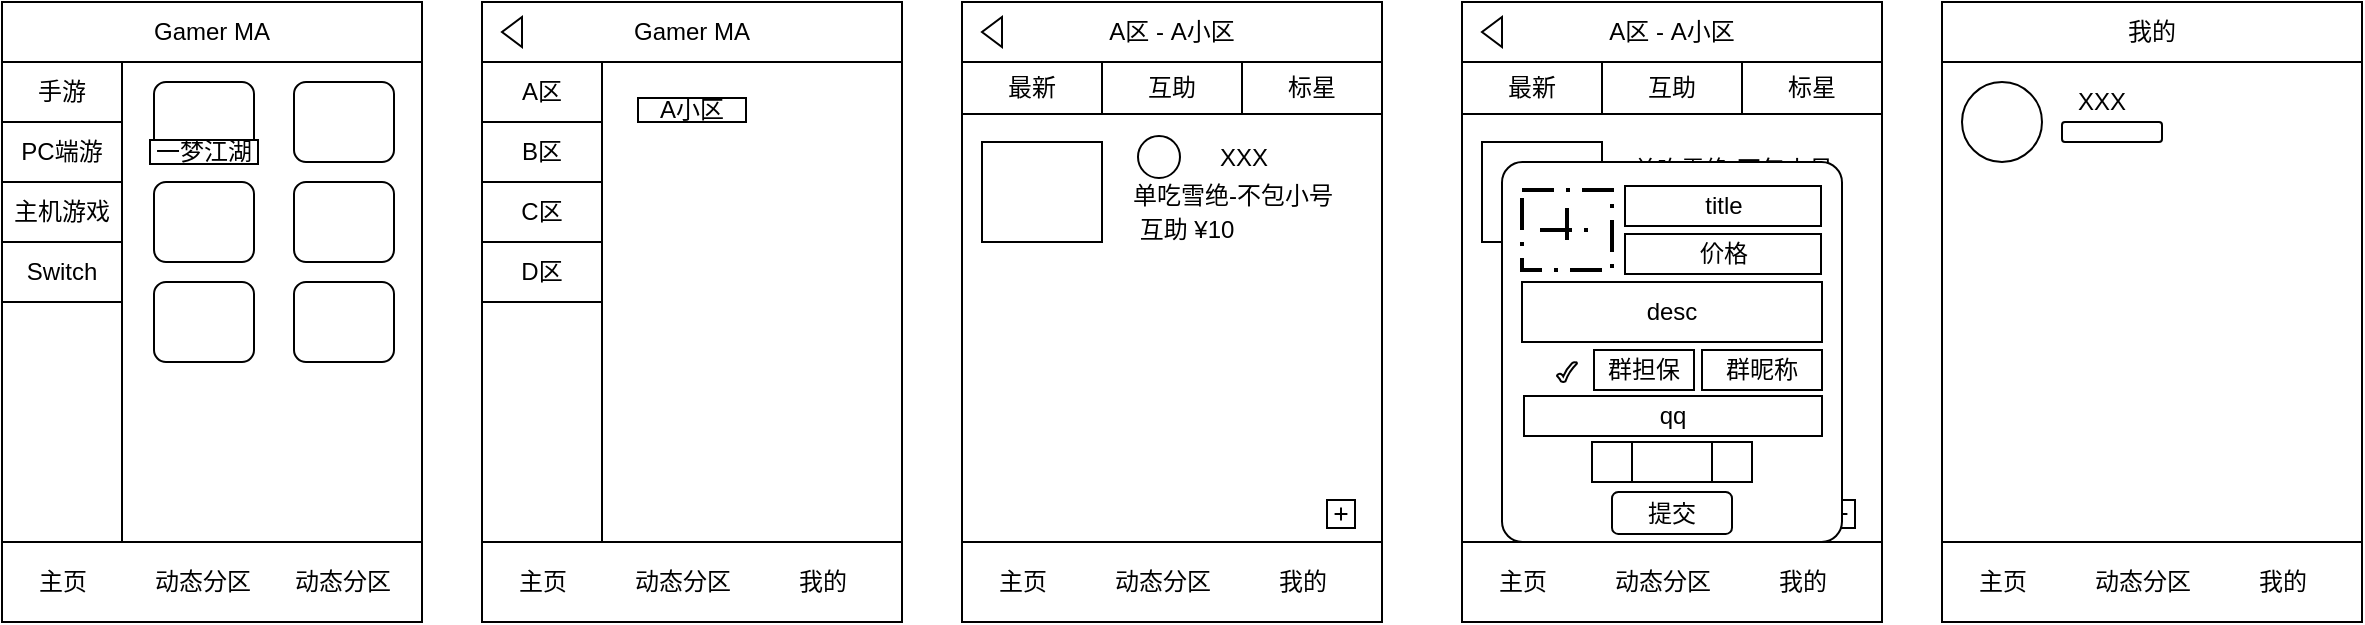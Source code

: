 <mxfile version="14.5.10" type="github">
  <diagram id="Ht1M8jgEwFfnCIfOTk4-" name="Page-1">
    <mxGraphModel dx="652" dy="480" grid="1" gridSize="10" guides="1" tooltips="1" connect="1" arrows="1" fold="1" page="1" pageScale="1" pageWidth="1654" pageHeight="1169" math="0" shadow="0">
      <root>
        <mxCell id="0" />
        <mxCell id="1" parent="0" />
        <mxCell id="PlXQNkt-mmc8tBjGb6YG-133" value="" style="rounded=0;whiteSpace=wrap;html=1;" vertex="1" parent="1">
          <mxGeometry x="1000" y="70" width="210" height="60" as="geometry" />
        </mxCell>
        <mxCell id="PlXQNkt-mmc8tBjGb6YG-1" value="" style="rounded=0;whiteSpace=wrap;html=1;" vertex="1" parent="1">
          <mxGeometry x="270" y="40" width="210" height="310" as="geometry" />
        </mxCell>
        <mxCell id="PlXQNkt-mmc8tBjGb6YG-4" value="" style="rounded=0;whiteSpace=wrap;html=1;" vertex="1" parent="1">
          <mxGeometry x="270" y="70" width="60" height="240" as="geometry" />
        </mxCell>
        <mxCell id="PlXQNkt-mmc8tBjGb6YG-2" value="Gamer MA" style="rounded=0;whiteSpace=wrap;html=1;" vertex="1" parent="1">
          <mxGeometry x="270" y="40" width="210" height="30" as="geometry" />
        </mxCell>
        <mxCell id="PlXQNkt-mmc8tBjGb6YG-6" value="" style="rounded=0;whiteSpace=wrap;html=1;" vertex="1" parent="1">
          <mxGeometry x="270" y="310" width="210" height="40" as="geometry" />
        </mxCell>
        <mxCell id="PlXQNkt-mmc8tBjGb6YG-15" value="A区" style="rounded=0;whiteSpace=wrap;html=1;" vertex="1" parent="1">
          <mxGeometry x="270" y="70" width="60" height="30" as="geometry" />
        </mxCell>
        <mxCell id="PlXQNkt-mmc8tBjGb6YG-16" value="C区" style="rounded=0;whiteSpace=wrap;html=1;" vertex="1" parent="1">
          <mxGeometry x="270" y="130" width="60" height="30" as="geometry" />
        </mxCell>
        <mxCell id="PlXQNkt-mmc8tBjGb6YG-17" value="D区" style="rounded=0;whiteSpace=wrap;html=1;" vertex="1" parent="1">
          <mxGeometry x="270" y="160" width="60" height="30" as="geometry" />
        </mxCell>
        <mxCell id="PlXQNkt-mmc8tBjGb6YG-19" value="B区" style="rounded=0;whiteSpace=wrap;html=1;" vertex="1" parent="1">
          <mxGeometry x="270" y="100" width="60" height="30" as="geometry" />
        </mxCell>
        <mxCell id="PlXQNkt-mmc8tBjGb6YG-23" value="" style="rounded=0;whiteSpace=wrap;html=1;" vertex="1" parent="1">
          <mxGeometry x="30" y="40" width="210" height="310" as="geometry" />
        </mxCell>
        <mxCell id="PlXQNkt-mmc8tBjGb6YG-24" value="" style="rounded=0;whiteSpace=wrap;html=1;" vertex="1" parent="1">
          <mxGeometry x="30" y="70" width="60" height="240" as="geometry" />
        </mxCell>
        <mxCell id="PlXQNkt-mmc8tBjGb6YG-25" value="Gamer MA" style="rounded=0;whiteSpace=wrap;html=1;" vertex="1" parent="1">
          <mxGeometry x="30" y="40" width="210" height="30" as="geometry" />
        </mxCell>
        <mxCell id="PlXQNkt-mmc8tBjGb6YG-26" value="" style="rounded=0;whiteSpace=wrap;html=1;" vertex="1" parent="1">
          <mxGeometry x="30" y="310" width="210" height="40" as="geometry" />
        </mxCell>
        <mxCell id="PlXQNkt-mmc8tBjGb6YG-27" value="" style="rounded=1;whiteSpace=wrap;html=1;" vertex="1" parent="1">
          <mxGeometry x="106" y="130" width="50" height="40" as="geometry" />
        </mxCell>
        <mxCell id="PlXQNkt-mmc8tBjGb6YG-28" value="" style="rounded=1;whiteSpace=wrap;html=1;" vertex="1" parent="1">
          <mxGeometry x="176" y="130" width="50" height="40" as="geometry" />
        </mxCell>
        <mxCell id="PlXQNkt-mmc8tBjGb6YG-29" value="" style="rounded=1;whiteSpace=wrap;html=1;" vertex="1" parent="1">
          <mxGeometry x="106" y="80" width="50" height="40" as="geometry" />
        </mxCell>
        <mxCell id="PlXQNkt-mmc8tBjGb6YG-30" value="" style="rounded=1;whiteSpace=wrap;html=1;" vertex="1" parent="1">
          <mxGeometry x="176" y="80" width="50" height="40" as="geometry" />
        </mxCell>
        <mxCell id="PlXQNkt-mmc8tBjGb6YG-31" value="" style="rounded=1;whiteSpace=wrap;html=1;" vertex="1" parent="1">
          <mxGeometry x="106" y="180" width="50" height="40" as="geometry" />
        </mxCell>
        <mxCell id="PlXQNkt-mmc8tBjGb6YG-32" value="" style="rounded=1;whiteSpace=wrap;html=1;" vertex="1" parent="1">
          <mxGeometry x="176" y="180" width="50" height="40" as="geometry" />
        </mxCell>
        <mxCell id="PlXQNkt-mmc8tBjGb6YG-33" value="手游" style="rounded=0;whiteSpace=wrap;html=1;" vertex="1" parent="1">
          <mxGeometry x="30" y="70" width="60" height="30" as="geometry" />
        </mxCell>
        <mxCell id="PlXQNkt-mmc8tBjGb6YG-34" value="主机游戏" style="rounded=0;whiteSpace=wrap;html=1;" vertex="1" parent="1">
          <mxGeometry x="30" y="130" width="60" height="30" as="geometry" />
        </mxCell>
        <mxCell id="PlXQNkt-mmc8tBjGb6YG-35" value="Switch" style="rounded=0;whiteSpace=wrap;html=1;" vertex="1" parent="1">
          <mxGeometry x="30" y="160" width="60" height="30" as="geometry" />
        </mxCell>
        <mxCell id="PlXQNkt-mmc8tBjGb6YG-36" value="PC端游" style="rounded=0;whiteSpace=wrap;html=1;" vertex="1" parent="1">
          <mxGeometry x="30" y="100" width="60" height="30" as="geometry" />
        </mxCell>
        <mxCell id="PlXQNkt-mmc8tBjGb6YG-37" value="一梦江湖" style="rounded=0;whiteSpace=wrap;html=1;" vertex="1" parent="1">
          <mxGeometry x="104" y="109" width="54" height="12" as="geometry" />
        </mxCell>
        <mxCell id="PlXQNkt-mmc8tBjGb6YG-38" value="" style="html=1;shadow=0;dashed=0;align=center;verticalAlign=middle;shape=mxgraph.arrows2.arrow;dy=0.6;dx=40;flipH=1;notch=0;" vertex="1" parent="1">
          <mxGeometry x="280" y="47.5" width="10" height="15" as="geometry" />
        </mxCell>
        <mxCell id="PlXQNkt-mmc8tBjGb6YG-22" value="A小区" style="rounded=0;whiteSpace=wrap;html=1;" vertex="1" parent="1">
          <mxGeometry x="348" y="88" width="54" height="12" as="geometry" />
        </mxCell>
        <mxCell id="PlXQNkt-mmc8tBjGb6YG-46" value="主页" style="text;html=1;resizable=0;autosize=1;align=center;verticalAlign=middle;points=[];fillColor=none;strokeColor=none;rounded=0;" vertex="1" parent="1">
          <mxGeometry x="40" y="320" width="40" height="20" as="geometry" />
        </mxCell>
        <mxCell id="PlXQNkt-mmc8tBjGb6YG-49" value="动态分区" style="text;html=1;resizable=0;autosize=1;align=center;verticalAlign=middle;points=[];fillColor=none;strokeColor=none;rounded=0;" vertex="1" parent="1">
          <mxGeometry x="100" y="320" width="60" height="20" as="geometry" />
        </mxCell>
        <mxCell id="PlXQNkt-mmc8tBjGb6YG-50" value="动态分区" style="text;html=1;resizable=0;autosize=1;align=center;verticalAlign=middle;points=[];fillColor=none;strokeColor=none;rounded=0;" vertex="1" parent="1">
          <mxGeometry x="170" y="320" width="60" height="20" as="geometry" />
        </mxCell>
        <mxCell id="PlXQNkt-mmc8tBjGb6YG-51" value="动态分区" style="text;html=1;resizable=0;autosize=1;align=center;verticalAlign=middle;points=[];fillColor=none;strokeColor=none;rounded=0;" vertex="1" parent="1">
          <mxGeometry x="340" y="320" width="60" height="20" as="geometry" />
        </mxCell>
        <mxCell id="PlXQNkt-mmc8tBjGb6YG-52" value="我的" style="text;html=1;resizable=0;autosize=1;align=center;verticalAlign=middle;points=[];fillColor=none;strokeColor=none;rounded=0;" vertex="1" parent="1">
          <mxGeometry x="420" y="320" width="40" height="20" as="geometry" />
        </mxCell>
        <mxCell id="PlXQNkt-mmc8tBjGb6YG-53" value="主页" style="text;html=1;resizable=0;autosize=1;align=center;verticalAlign=middle;points=[];fillColor=none;strokeColor=none;rounded=0;" vertex="1" parent="1">
          <mxGeometry x="280" y="320" width="40" height="20" as="geometry" />
        </mxCell>
        <mxCell id="PlXQNkt-mmc8tBjGb6YG-54" value="" style="rounded=0;whiteSpace=wrap;html=1;" vertex="1" parent="1">
          <mxGeometry x="510" y="40" width="210" height="310" as="geometry" />
        </mxCell>
        <mxCell id="PlXQNkt-mmc8tBjGb6YG-56" value="A区 - A小区" style="rounded=0;whiteSpace=wrap;html=1;" vertex="1" parent="1">
          <mxGeometry x="510" y="40" width="210" height="30" as="geometry" />
        </mxCell>
        <mxCell id="PlXQNkt-mmc8tBjGb6YG-57" value="" style="rounded=0;whiteSpace=wrap;html=1;" vertex="1" parent="1">
          <mxGeometry x="510" y="310" width="210" height="40" as="geometry" />
        </mxCell>
        <mxCell id="PlXQNkt-mmc8tBjGb6YG-62" value="" style="html=1;shadow=0;dashed=0;align=center;verticalAlign=middle;shape=mxgraph.arrows2.arrow;dy=0.6;dx=40;flipH=1;notch=0;" vertex="1" parent="1">
          <mxGeometry x="520" y="47.5" width="10" height="15" as="geometry" />
        </mxCell>
        <mxCell id="PlXQNkt-mmc8tBjGb6YG-64" value="动态分区" style="text;html=1;resizable=0;autosize=1;align=center;verticalAlign=middle;points=[];fillColor=none;strokeColor=none;rounded=0;" vertex="1" parent="1">
          <mxGeometry x="580" y="320" width="60" height="20" as="geometry" />
        </mxCell>
        <mxCell id="PlXQNkt-mmc8tBjGb6YG-65" value="我的" style="text;html=1;resizable=0;autosize=1;align=center;verticalAlign=middle;points=[];fillColor=none;strokeColor=none;rounded=0;" vertex="1" parent="1">
          <mxGeometry x="660" y="320" width="40" height="20" as="geometry" />
        </mxCell>
        <mxCell id="PlXQNkt-mmc8tBjGb6YG-66" value="主页" style="text;html=1;resizable=0;autosize=1;align=center;verticalAlign=middle;points=[];fillColor=none;strokeColor=none;rounded=0;" vertex="1" parent="1">
          <mxGeometry x="520" y="320" width="40" height="20" as="geometry" />
        </mxCell>
        <mxCell id="PlXQNkt-mmc8tBjGb6YG-67" value="" style="rounded=0;whiteSpace=wrap;html=1;" vertex="1" parent="1">
          <mxGeometry x="520" y="110" width="60" height="50" as="geometry" />
        </mxCell>
        <mxCell id="PlXQNkt-mmc8tBjGb6YG-68" value="单吃雪绝-不包小号" style="text;html=1;resizable=0;autosize=1;align=center;verticalAlign=middle;points=[];fillColor=none;strokeColor=none;rounded=0;" vertex="1" parent="1">
          <mxGeometry x="585" y="127" width="120" height="20" as="geometry" />
        </mxCell>
        <mxCell id="PlXQNkt-mmc8tBjGb6YG-69" value="互助 ¥10" style="text;html=1;resizable=0;autosize=1;align=center;verticalAlign=middle;points=[];fillColor=none;strokeColor=none;rounded=0;" vertex="1" parent="1">
          <mxGeometry x="592" y="144" width="60" height="20" as="geometry" />
        </mxCell>
        <mxCell id="PlXQNkt-mmc8tBjGb6YG-70" value="" style="shape=image;html=1;verticalAlign=top;verticalLabelPosition=bottom;labelBackgroundColor=#ffffff;imageAspect=0;aspect=fixed;image=https://cdn0.iconfinder.com/data/icons/mobile-basic-vol-1/32/Circle_Plus-128.png" vertex="1" parent="1">
          <mxGeometry x="670.5" y="145" width="19" height="19" as="geometry" />
        </mxCell>
        <mxCell id="PlXQNkt-mmc8tBjGb6YG-71" value="" style="shape=image;html=1;verticalAlign=top;verticalLabelPosition=bottom;labelBackgroundColor=#ffffff;imageAspect=0;aspect=fixed;image=https://cdn4.iconfinder.com/data/icons/cc_mono_icon_set/blacks/48x48/star_fav_empty.png" vertex="1" parent="1">
          <mxGeometry x="688" y="45" width="20" height="20" as="geometry" />
        </mxCell>
        <mxCell id="PlXQNkt-mmc8tBjGb6YG-77" value="" style="group" vertex="1" connectable="0" parent="1">
          <mxGeometry x="510" y="70" width="210" height="26" as="geometry" />
        </mxCell>
        <mxCell id="PlXQNkt-mmc8tBjGb6YG-74" value="最新" style="rounded=0;whiteSpace=wrap;html=1;" vertex="1" parent="PlXQNkt-mmc8tBjGb6YG-77">
          <mxGeometry width="70" height="26" as="geometry" />
        </mxCell>
        <mxCell id="PlXQNkt-mmc8tBjGb6YG-75" value="互助" style="rounded=0;whiteSpace=wrap;html=1;" vertex="1" parent="PlXQNkt-mmc8tBjGb6YG-77">
          <mxGeometry x="70" width="70" height="26" as="geometry" />
        </mxCell>
        <mxCell id="PlXQNkt-mmc8tBjGb6YG-76" value="标星" style="rounded=0;whiteSpace=wrap;html=1;" vertex="1" parent="PlXQNkt-mmc8tBjGb6YG-77">
          <mxGeometry x="140" width="70" height="26" as="geometry" />
        </mxCell>
        <mxCell id="PlXQNkt-mmc8tBjGb6YG-78" value="" style="shape=plus;html=1;outlineConnect=0;" vertex="1" parent="1">
          <mxGeometry x="692.5" y="289" width="14" height="14" as="geometry" />
        </mxCell>
        <mxCell id="PlXQNkt-mmc8tBjGb6YG-79" value="" style="rounded=0;whiteSpace=wrap;html=1;" vertex="1" parent="1">
          <mxGeometry x="760" y="40" width="210" height="310" as="geometry" />
        </mxCell>
        <mxCell id="PlXQNkt-mmc8tBjGb6YG-80" value="A区 - A小区" style="rounded=0;whiteSpace=wrap;html=1;" vertex="1" parent="1">
          <mxGeometry x="760" y="40" width="210" height="30" as="geometry" />
        </mxCell>
        <mxCell id="PlXQNkt-mmc8tBjGb6YG-81" value="" style="rounded=0;whiteSpace=wrap;html=1;" vertex="1" parent="1">
          <mxGeometry x="760" y="310" width="210" height="40" as="geometry" />
        </mxCell>
        <mxCell id="PlXQNkt-mmc8tBjGb6YG-82" value="" style="html=1;shadow=0;dashed=0;align=center;verticalAlign=middle;shape=mxgraph.arrows2.arrow;dy=0.6;dx=40;flipH=1;notch=0;" vertex="1" parent="1">
          <mxGeometry x="770" y="47.5" width="10" height="15" as="geometry" />
        </mxCell>
        <mxCell id="PlXQNkt-mmc8tBjGb6YG-83" value="动态分区" style="text;html=1;resizable=0;autosize=1;align=center;verticalAlign=middle;points=[];fillColor=none;strokeColor=none;rounded=0;" vertex="1" parent="1">
          <mxGeometry x="830" y="320" width="60" height="20" as="geometry" />
        </mxCell>
        <mxCell id="PlXQNkt-mmc8tBjGb6YG-84" value="我的" style="text;html=1;resizable=0;autosize=1;align=center;verticalAlign=middle;points=[];fillColor=none;strokeColor=none;rounded=0;" vertex="1" parent="1">
          <mxGeometry x="910" y="320" width="40" height="20" as="geometry" />
        </mxCell>
        <mxCell id="PlXQNkt-mmc8tBjGb6YG-85" value="主页" style="text;html=1;resizable=0;autosize=1;align=center;verticalAlign=middle;points=[];fillColor=none;strokeColor=none;rounded=0;" vertex="1" parent="1">
          <mxGeometry x="770" y="320" width="40" height="20" as="geometry" />
        </mxCell>
        <mxCell id="PlXQNkt-mmc8tBjGb6YG-86" value="" style="rounded=0;whiteSpace=wrap;html=1;" vertex="1" parent="1">
          <mxGeometry x="770" y="110" width="60" height="50" as="geometry" />
        </mxCell>
        <mxCell id="PlXQNkt-mmc8tBjGb6YG-87" value="单吃雪绝-不包小号" style="text;html=1;resizable=0;autosize=1;align=center;verticalAlign=middle;points=[];fillColor=none;strokeColor=none;rounded=0;" vertex="1" parent="1">
          <mxGeometry x="835" y="114" width="120" height="20" as="geometry" />
        </mxCell>
        <mxCell id="PlXQNkt-mmc8tBjGb6YG-88" value="互助 ¥10" style="text;html=1;resizable=0;autosize=1;align=center;verticalAlign=middle;points=[];fillColor=none;strokeColor=none;rounded=0;" vertex="1" parent="1">
          <mxGeometry x="842" y="140" width="60" height="20" as="geometry" />
        </mxCell>
        <mxCell id="PlXQNkt-mmc8tBjGb6YG-89" value="" style="shape=image;html=1;verticalAlign=top;verticalLabelPosition=bottom;labelBackgroundColor=#ffffff;imageAspect=0;aspect=fixed;image=https://cdn0.iconfinder.com/data/icons/mobile-basic-vol-1/32/Circle_Plus-128.png" vertex="1" parent="1">
          <mxGeometry x="920.5" y="141" width="19" height="19" as="geometry" />
        </mxCell>
        <mxCell id="PlXQNkt-mmc8tBjGb6YG-90" value="" style="shape=image;html=1;verticalAlign=top;verticalLabelPosition=bottom;labelBackgroundColor=#ffffff;imageAspect=0;aspect=fixed;image=https://cdn4.iconfinder.com/data/icons/cc_mono_icon_set/blacks/48x48/star_fav_empty.png" vertex="1" parent="1">
          <mxGeometry x="938" y="45" width="20" height="20" as="geometry" />
        </mxCell>
        <mxCell id="PlXQNkt-mmc8tBjGb6YG-91" value="" style="group" vertex="1" connectable="0" parent="1">
          <mxGeometry x="760" y="70" width="210" height="26" as="geometry" />
        </mxCell>
        <mxCell id="PlXQNkt-mmc8tBjGb6YG-92" value="最新" style="rounded=0;whiteSpace=wrap;html=1;" vertex="1" parent="PlXQNkt-mmc8tBjGb6YG-91">
          <mxGeometry width="70" height="26" as="geometry" />
        </mxCell>
        <mxCell id="PlXQNkt-mmc8tBjGb6YG-93" value="互助" style="rounded=0;whiteSpace=wrap;html=1;" vertex="1" parent="PlXQNkt-mmc8tBjGb6YG-91">
          <mxGeometry x="70" width="70" height="26" as="geometry" />
        </mxCell>
        <mxCell id="PlXQNkt-mmc8tBjGb6YG-94" value="标星" style="rounded=0;whiteSpace=wrap;html=1;" vertex="1" parent="PlXQNkt-mmc8tBjGb6YG-91">
          <mxGeometry x="140" width="70" height="26" as="geometry" />
        </mxCell>
        <mxCell id="PlXQNkt-mmc8tBjGb6YG-95" value="" style="shape=plus;html=1;outlineConnect=0;" vertex="1" parent="1">
          <mxGeometry x="942.5" y="289" width="14" height="14" as="geometry" />
        </mxCell>
        <mxCell id="PlXQNkt-mmc8tBjGb6YG-96" value="" style="rounded=1;whiteSpace=wrap;html=1;arcSize=6;" vertex="1" parent="1">
          <mxGeometry x="780" y="120" width="170" height="190" as="geometry" />
        </mxCell>
        <mxCell id="PlXQNkt-mmc8tBjGb6YG-98" value="" style="shape=plus;html=1;outlineConnect=0;dashed=1;dashPattern=8 3 1 3;fontFamily=Helvetica;fontSize=12;fontColor=#000000;align=center;strokeColor=#000000;strokeWidth=2;" vertex="1" parent="1">
          <mxGeometry x="790" y="134" width="45" height="40" as="geometry" />
        </mxCell>
        <mxCell id="PlXQNkt-mmc8tBjGb6YG-101" value="title" style="rounded=0;whiteSpace=wrap;html=1;" vertex="1" parent="1">
          <mxGeometry x="841.5" y="132" width="98" height="20" as="geometry" />
        </mxCell>
        <mxCell id="PlXQNkt-mmc8tBjGb6YG-102" value="desc" style="rounded=0;whiteSpace=wrap;html=1;" vertex="1" parent="1">
          <mxGeometry x="790" y="180" width="150" height="30" as="geometry" />
        </mxCell>
        <mxCell id="PlXQNkt-mmc8tBjGb6YG-103" value="群担保" style="rounded=0;whiteSpace=wrap;html=1;" vertex="1" parent="1">
          <mxGeometry x="826" y="214" width="50" height="20" as="geometry" />
        </mxCell>
        <mxCell id="PlXQNkt-mmc8tBjGb6YG-104" value="群昵称" style="rounded=0;whiteSpace=wrap;html=1;" vertex="1" parent="1">
          <mxGeometry x="880" y="214" width="60" height="20" as="geometry" />
        </mxCell>
        <mxCell id="PlXQNkt-mmc8tBjGb6YG-105" value="提交" style="rounded=1;whiteSpace=wrap;html=1;" vertex="1" parent="1">
          <mxGeometry x="835" y="285" width="60" height="21" as="geometry" />
        </mxCell>
        <mxCell id="PlXQNkt-mmc8tBjGb6YG-106" value="" style="shape=process;whiteSpace=wrap;html=1;backgroundOutline=1;size=0.25;" vertex="1" parent="1">
          <mxGeometry x="825" y="260" width="80" height="20" as="geometry" />
        </mxCell>
        <mxCell id="PlXQNkt-mmc8tBjGb6YG-107" value="价格" style="rounded=0;whiteSpace=wrap;html=1;" vertex="1" parent="1">
          <mxGeometry x="841.5" y="156" width="98" height="20" as="geometry" />
        </mxCell>
        <mxCell id="PlXQNkt-mmc8tBjGb6YG-108" value="" style="rounded=0;whiteSpace=wrap;html=1;" vertex="1" parent="1">
          <mxGeometry x="1000" y="40" width="210" height="310" as="geometry" />
        </mxCell>
        <mxCell id="PlXQNkt-mmc8tBjGb6YG-109" value="我的" style="rounded=0;whiteSpace=wrap;html=1;" vertex="1" parent="1">
          <mxGeometry x="1000" y="40" width="210" height="30" as="geometry" />
        </mxCell>
        <mxCell id="PlXQNkt-mmc8tBjGb6YG-110" value="" style="rounded=0;whiteSpace=wrap;html=1;" vertex="1" parent="1">
          <mxGeometry x="1000" y="310" width="210" height="40" as="geometry" />
        </mxCell>
        <mxCell id="PlXQNkt-mmc8tBjGb6YG-112" value="动态分区" style="text;html=1;resizable=0;autosize=1;align=center;verticalAlign=middle;points=[];fillColor=none;strokeColor=none;rounded=0;" vertex="1" parent="1">
          <mxGeometry x="1070" y="320" width="60" height="20" as="geometry" />
        </mxCell>
        <mxCell id="PlXQNkt-mmc8tBjGb6YG-113" value="我的" style="text;html=1;resizable=0;autosize=1;align=center;verticalAlign=middle;points=[];fillColor=none;strokeColor=none;rounded=0;" vertex="1" parent="1">
          <mxGeometry x="1150" y="320" width="40" height="20" as="geometry" />
        </mxCell>
        <mxCell id="PlXQNkt-mmc8tBjGb6YG-114" value="主页" style="text;html=1;resizable=0;autosize=1;align=center;verticalAlign=middle;points=[];fillColor=none;strokeColor=none;rounded=0;" vertex="1" parent="1">
          <mxGeometry x="1010" y="320" width="40" height="20" as="geometry" />
        </mxCell>
        <mxCell id="PlXQNkt-mmc8tBjGb6YG-126" value="" style="ellipse;whiteSpace=wrap;html=1;aspect=fixed;" vertex="1" parent="1">
          <mxGeometry x="1010" y="80" width="40" height="40" as="geometry" />
        </mxCell>
        <mxCell id="PlXQNkt-mmc8tBjGb6YG-127" value="XXX" style="text;html=1;strokeColor=none;fillColor=none;align=center;verticalAlign=middle;whiteSpace=wrap;rounded=0;" vertex="1" parent="1">
          <mxGeometry x="1060" y="80" width="40" height="20" as="geometry" />
        </mxCell>
        <mxCell id="PlXQNkt-mmc8tBjGb6YG-128" value="" style="rounded=1;whiteSpace=wrap;html=1;" vertex="1" parent="1">
          <mxGeometry x="1060" y="100" width="50" height="10" as="geometry" />
        </mxCell>
        <mxCell id="PlXQNkt-mmc8tBjGb6YG-129" value="" style="ellipse;whiteSpace=wrap;html=1;aspect=fixed;" vertex="1" parent="1">
          <mxGeometry x="598" y="107" width="21" height="21" as="geometry" />
        </mxCell>
        <mxCell id="PlXQNkt-mmc8tBjGb6YG-130" value="XXX" style="text;html=1;strokeColor=none;fillColor=none;align=center;verticalAlign=middle;whiteSpace=wrap;rounded=0;" vertex="1" parent="1">
          <mxGeometry x="631" y="108" width="40" height="20" as="geometry" />
        </mxCell>
        <mxCell id="PlXQNkt-mmc8tBjGb6YG-131" value="" style="verticalLabelPosition=bottom;verticalAlign=top;html=1;shape=mxgraph.basic.tick" vertex="1" parent="1">
          <mxGeometry x="807.5" y="220" width="10" height="10" as="geometry" />
        </mxCell>
        <mxCell id="PlXQNkt-mmc8tBjGb6YG-132" value="qq" style="rounded=0;whiteSpace=wrap;html=1;" vertex="1" parent="1">
          <mxGeometry x="791" y="237" width="149" height="20" as="geometry" />
        </mxCell>
      </root>
    </mxGraphModel>
  </diagram>
</mxfile>
